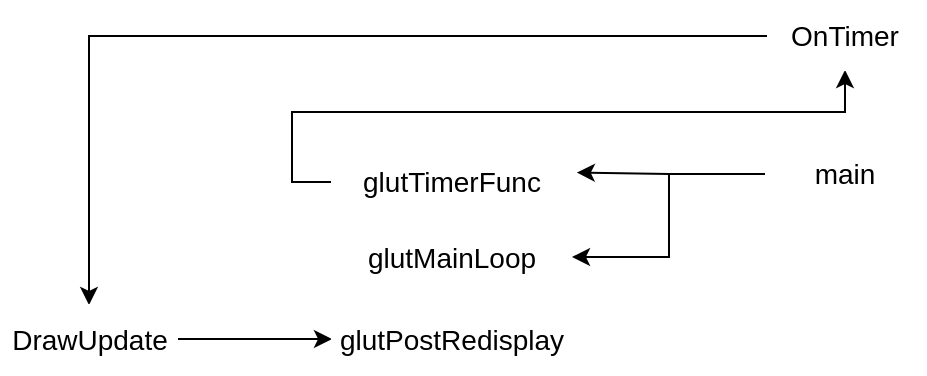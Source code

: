 <mxfile version="20.3.0" type="device"><diagram id="ENsEQ0iN8Xsr8Pfm7snq" name="Page-1"><mxGraphModel dx="813" dy="493" grid="0" gridSize="10" guides="1" tooltips="1" connect="1" arrows="1" fold="1" page="1" pageScale="1" pageWidth="827" pageHeight="1169" math="0" shadow="0"><root><mxCell id="0"/><mxCell id="1" parent="0"/><mxCell id="03FwPwNqoXbOml0FFxub-20" style="edgeStyle=orthogonalEdgeStyle;rounded=0;orthogonalLoop=1;jettySize=auto;html=1;entryX=0.5;entryY=1;entryDx=0;entryDy=0;fontSize=14;exitX=0;exitY=0.5;exitDx=0;exitDy=0;" edge="1" parent="1" source="03FwPwNqoXbOml0FFxub-4" target="03FwPwNqoXbOml0FFxub-11"><mxGeometry relative="1" as="geometry"/></mxCell><mxCell id="03FwPwNqoXbOml0FFxub-4" value="glutTimerFunc" style="rounded=0;whiteSpace=wrap;html=1;strokeColor=#FFFFFF;fontSize=14;fillColor=none;" vertex="1" parent="1"><mxGeometry x="310" y="219" width="120" height="28" as="geometry"/></mxCell><mxCell id="03FwPwNqoXbOml0FFxub-5" value="glutMainLoop" style="rounded=0;whiteSpace=wrap;html=1;strokeColor=#FFFFFF;fontSize=14;fillColor=none;" vertex="1" parent="1"><mxGeometry x="310" y="256" width="120" height="29" as="geometry"/></mxCell><mxCell id="03FwPwNqoXbOml0FFxub-6" style="edgeStyle=orthogonalEdgeStyle;rounded=0;orthogonalLoop=1;jettySize=auto;html=1;entryX=1.02;entryY=0.331;entryDx=0;entryDy=0;fontSize=14;entryPerimeter=0;exitX=0;exitY=0.5;exitDx=0;exitDy=0;" edge="1" parent="1" source="03FwPwNqoXbOml0FFxub-12" target="03FwPwNqoXbOml0FFxub-4"><mxGeometry relative="1" as="geometry"><mxPoint x="496" y="227.0" as="sourcePoint"/></mxGeometry></mxCell><mxCell id="03FwPwNqoXbOml0FFxub-17" style="edgeStyle=orthogonalEdgeStyle;rounded=0;orthogonalLoop=1;jettySize=auto;html=1;fontSize=14;" edge="1" parent="1" source="03FwPwNqoXbOml0FFxub-11" target="03FwPwNqoXbOml0FFxub-16"><mxGeometry relative="1" as="geometry"/></mxCell><mxCell id="03FwPwNqoXbOml0FFxub-11" value="OnTimer" style="rounded=0;whiteSpace=wrap;html=1;strokeColor=#FFFFFF;fontSize=14;fillColor=none;" vertex="1" parent="1"><mxGeometry x="528" y="143" width="77" height="34" as="geometry"/></mxCell><mxCell id="03FwPwNqoXbOml0FFxub-14" style="edgeStyle=orthogonalEdgeStyle;rounded=0;orthogonalLoop=1;jettySize=auto;html=1;entryX=1;entryY=0.5;entryDx=0;entryDy=0;fontSize=14;" edge="1" parent="1" source="03FwPwNqoXbOml0FFxub-12" target="03FwPwNqoXbOml0FFxub-5"><mxGeometry relative="1" as="geometry"/></mxCell><mxCell id="03FwPwNqoXbOml0FFxub-12" value="main" style="rounded=0;whiteSpace=wrap;html=1;strokeColor=#FFFFFF;fontSize=14;fillColor=none;" vertex="1" parent="1"><mxGeometry x="527" y="214" width="79" height="30" as="geometry"/></mxCell><mxCell id="03FwPwNqoXbOml0FFxub-19" style="edgeStyle=orthogonalEdgeStyle;rounded=0;orthogonalLoop=1;jettySize=auto;html=1;fontSize=14;" edge="1" parent="1" source="03FwPwNqoXbOml0FFxub-16" target="03FwPwNqoXbOml0FFxub-18"><mxGeometry relative="1" as="geometry"/></mxCell><mxCell id="03FwPwNqoXbOml0FFxub-16" value="DrawUpdate" style="rounded=0;whiteSpace=wrap;html=1;strokeColor=#FFFFFF;fontSize=14;fillColor=none;" vertex="1" parent="1"><mxGeometry x="144.5" y="294.5" width="88" height="34" as="geometry"/></mxCell><mxCell id="03FwPwNqoXbOml0FFxub-18" value="glutPostRedisplay" style="rounded=0;whiteSpace=wrap;html=1;strokeColor=#FFFFFF;fontSize=14;fillColor=none;" vertex="1" parent="1"><mxGeometry x="310" y="297" width="120" height="29" as="geometry"/></mxCell></root></mxGraphModel></diagram></mxfile>